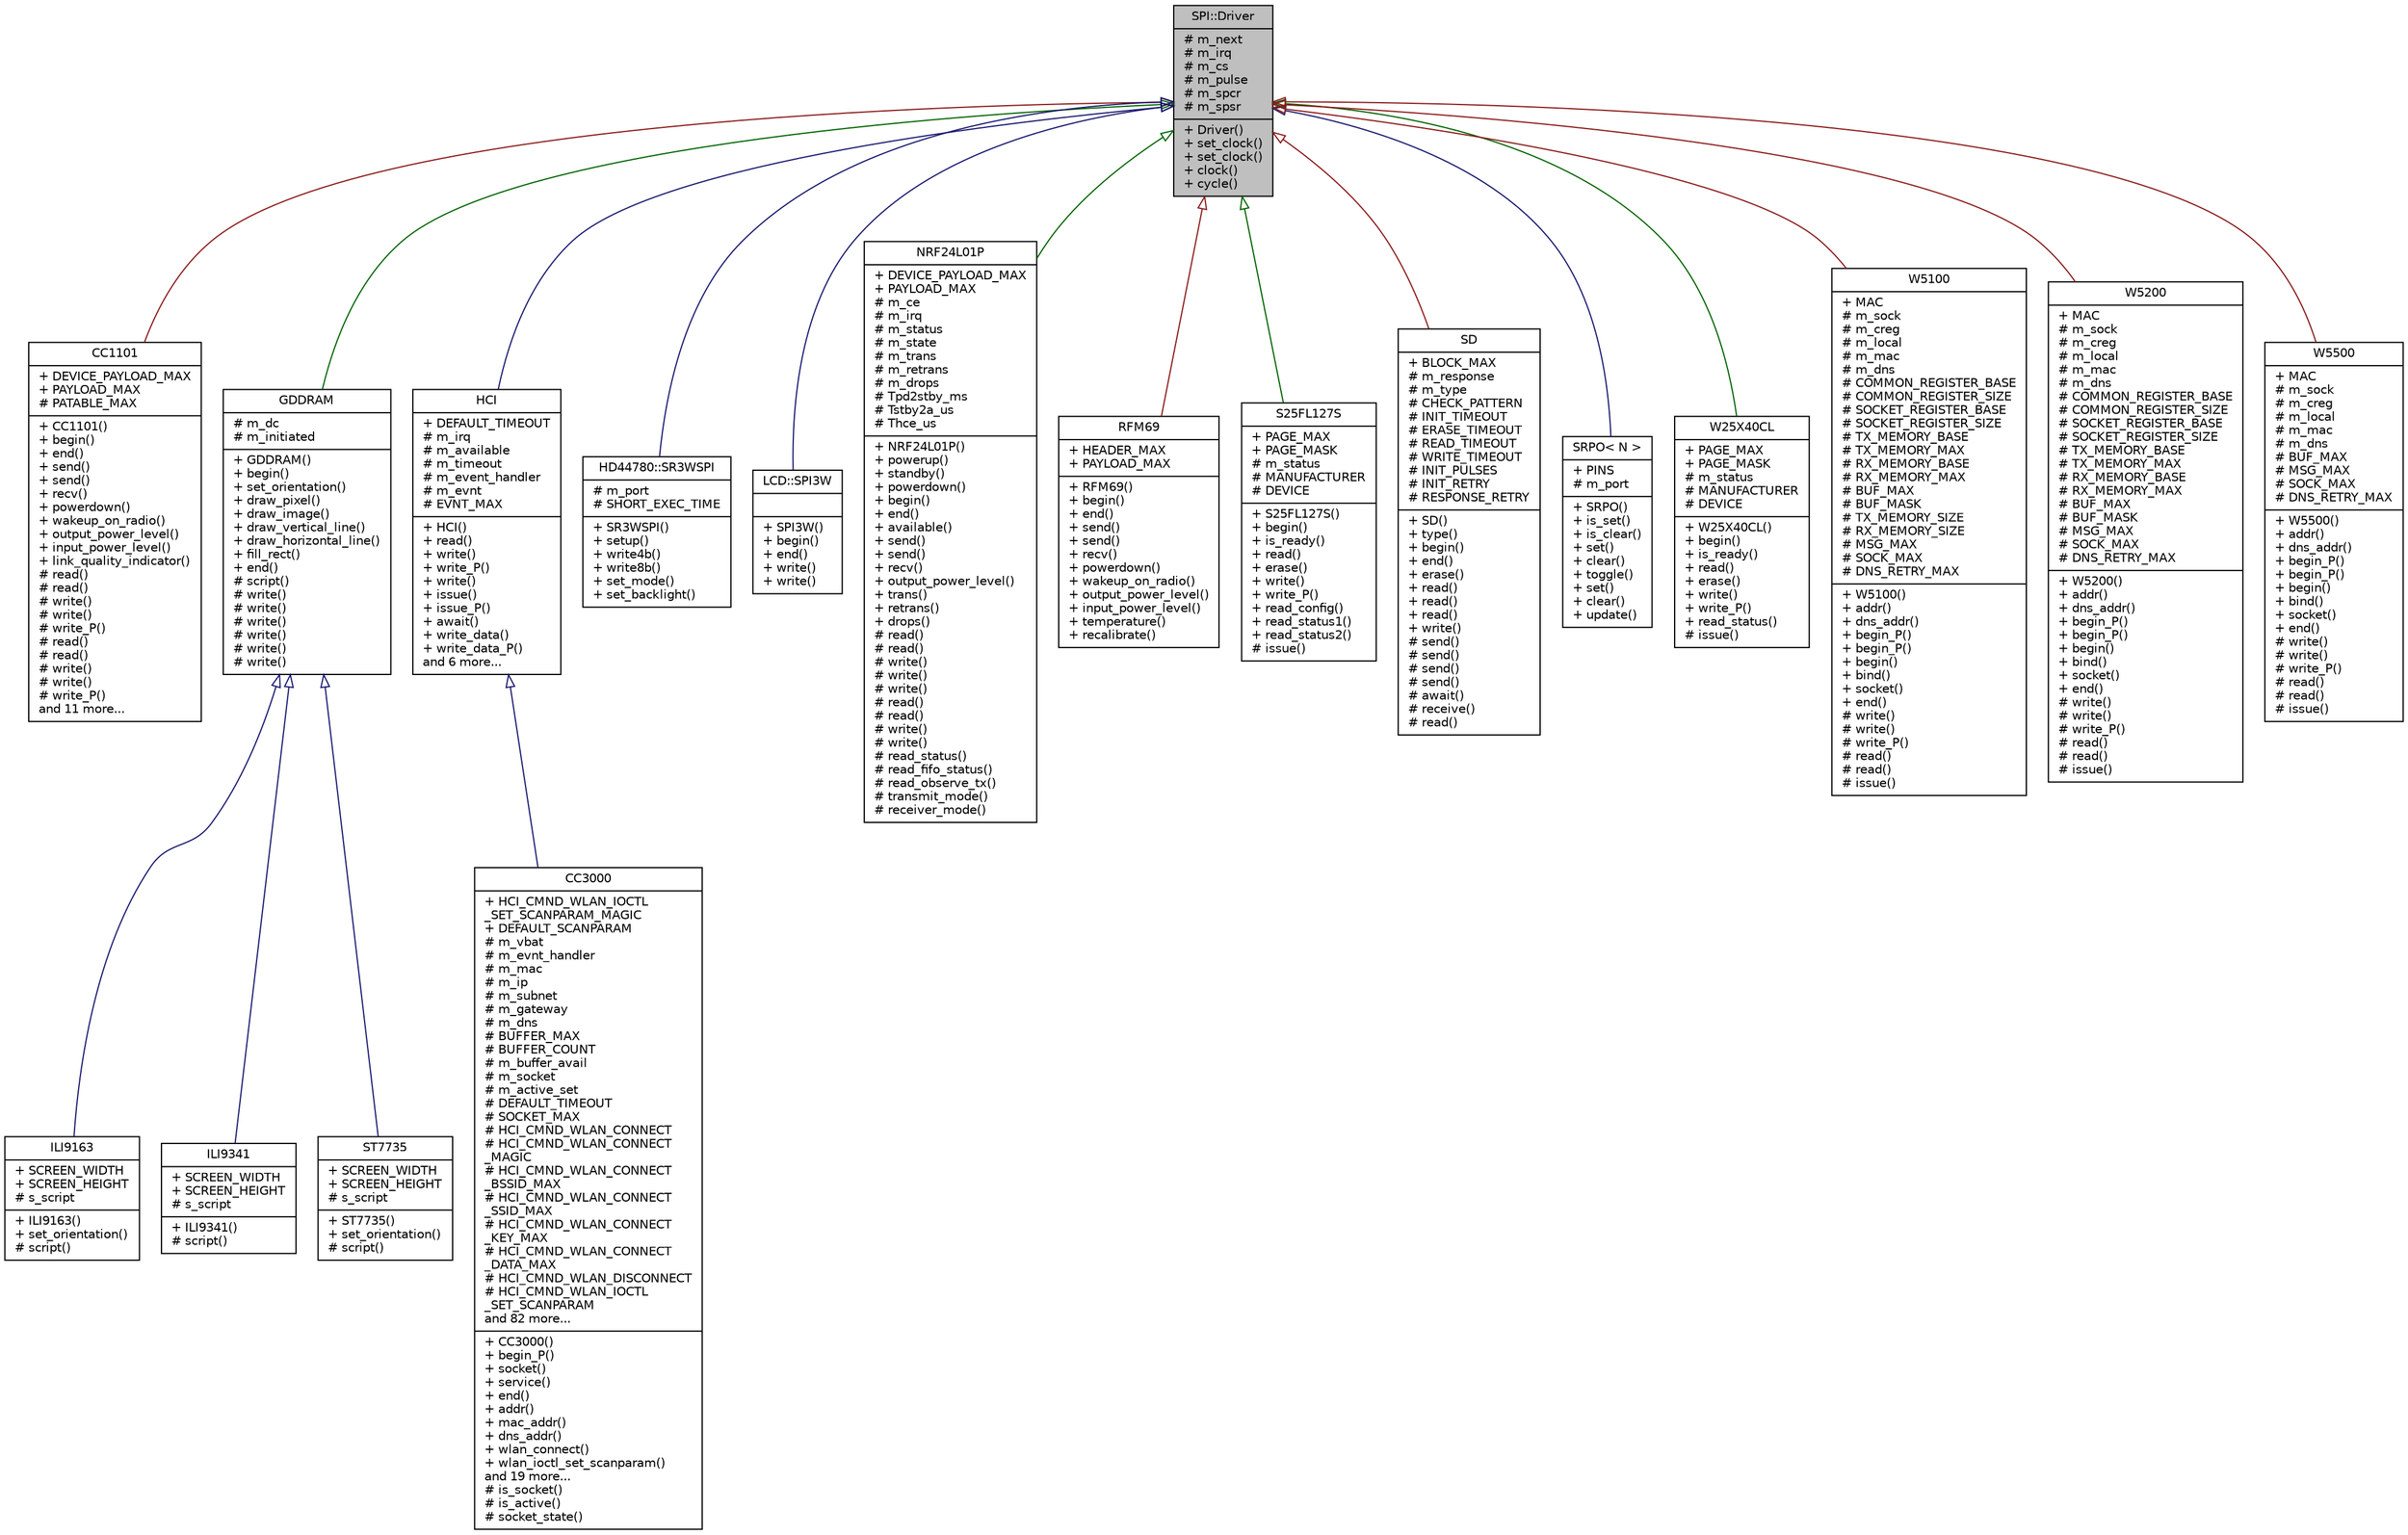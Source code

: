 digraph "SPI::Driver"
{
  edge [fontname="Helvetica",fontsize="10",labelfontname="Helvetica",labelfontsize="10"];
  node [fontname="Helvetica",fontsize="10",shape=record];
  Node1 [label="{SPI::Driver\n|# m_next\l# m_irq\l# m_cs\l# m_pulse\l# m_spcr\l# m_spsr\l|+ Driver()\l+ set_clock()\l+ set_clock()\l+ clock()\l+ cycle()\l}",height=0.2,width=0.4,color="black", fillcolor="grey75", style="filled", fontcolor="black"];
  Node1 -> Node2 [dir="back",color="firebrick4",fontsize="10",style="solid",arrowtail="onormal",fontname="Helvetica"];
  Node2 [label="{CC1101\n|+ DEVICE_PAYLOAD_MAX\l+ PAYLOAD_MAX\l# PATABLE_MAX\l|+ CC1101()\l+ begin()\l+ end()\l+ send()\l+ send()\l+ recv()\l+ powerdown()\l+ wakeup_on_radio()\l+ output_power_level()\l+ input_power_level()\l+ link_quality_indicator()\l# read()\l# read()\l# write()\l# write()\l# write_P()\l# read()\l# read()\l# write()\l# write()\l# write_P()\land 11 more...\l}",height=0.2,width=0.4,color="black", fillcolor="white", style="filled",URL="$d6/d29/classCC1101.html"];
  Node1 -> Node3 [dir="back",color="darkgreen",fontsize="10",style="solid",arrowtail="onormal",fontname="Helvetica"];
  Node3 [label="{GDDRAM\n|# m_dc\l# m_initiated\l|+ GDDRAM()\l+ begin()\l+ set_orientation()\l+ draw_pixel()\l+ draw_image()\l+ draw_vertical_line()\l+ draw_horizontal_line()\l+ fill_rect()\l+ end()\l# script()\l# write()\l# write()\l# write()\l# write()\l# write()\l# write()\l}",height=0.2,width=0.4,color="black", fillcolor="white", style="filled",URL="$d2/dd7/classGDDRAM.html"];
  Node3 -> Node4 [dir="back",color="midnightblue",fontsize="10",style="solid",arrowtail="onormal",fontname="Helvetica"];
  Node4 [label="{ILI9163\n|+ SCREEN_WIDTH\l+ SCREEN_HEIGHT\l# s_script\l|+ ILI9163()\l+ set_orientation()\l# script()\l}",height=0.2,width=0.4,color="black", fillcolor="white", style="filled",URL="$d1/d5a/classILI9163.html"];
  Node3 -> Node5 [dir="back",color="midnightblue",fontsize="10",style="solid",arrowtail="onormal",fontname="Helvetica"];
  Node5 [label="{ILI9341\n|+ SCREEN_WIDTH\l+ SCREEN_HEIGHT\l# s_script\l|+ ILI9341()\l# script()\l}",height=0.2,width=0.4,color="black", fillcolor="white", style="filled",URL="$d9/db3/classILI9341.html"];
  Node3 -> Node6 [dir="back",color="midnightblue",fontsize="10",style="solid",arrowtail="onormal",fontname="Helvetica"];
  Node6 [label="{ST7735\n|+ SCREEN_WIDTH\l+ SCREEN_HEIGHT\l# s_script\l|+ ST7735()\l+ set_orientation()\l# script()\l}",height=0.2,width=0.4,color="black", fillcolor="white", style="filled",URL="$dc/d6e/classST7735.html"];
  Node1 -> Node7 [dir="back",color="midnightblue",fontsize="10",style="solid",arrowtail="onormal",fontname="Helvetica"];
  Node7 [label="{HCI\n|+ DEFAULT_TIMEOUT\l# m_irq\l# m_available\l# m_timeout\l# m_event_handler\l# m_evnt\l# EVNT_MAX\l|+ HCI()\l+ read()\l+ write()\l+ write_P()\l+ write()\l+ issue()\l+ issue_P()\l+ await()\l+ write_data()\l+ write_data_P()\land 6 more...\l}",height=0.2,width=0.4,color="black", fillcolor="white", style="filled",URL="$d6/d93/classHCI.html"];
  Node7 -> Node8 [dir="back",color="midnightblue",fontsize="10",style="solid",arrowtail="onormal",fontname="Helvetica"];
  Node8 [label="{CC3000\n|+ HCI_CMND_WLAN_IOCTL\l_SET_SCANPARAM_MAGIC\l+ DEFAULT_SCANPARAM\l# m_vbat\l# m_evnt_handler\l# m_mac\l# m_ip\l# m_subnet\l# m_gateway\l# m_dns\l# BUFFER_MAX\l# BUFFER_COUNT\l# m_buffer_avail\l# m_socket\l# m_active_set\l# DEFAULT_TIMEOUT\l# SOCKET_MAX\l# HCI_CMND_WLAN_CONNECT\l# HCI_CMND_WLAN_CONNECT\l_MAGIC\l# HCI_CMND_WLAN_CONNECT\l_BSSID_MAX\l# HCI_CMND_WLAN_CONNECT\l_SSID_MAX\l# HCI_CMND_WLAN_CONNECT\l_KEY_MAX\l# HCI_CMND_WLAN_CONNECT\l_DATA_MAX\l# HCI_CMND_WLAN_DISCONNECT\l# HCI_CMND_WLAN_IOCTL\l_SET_SCANPARAM\land 82 more...\l|+ CC3000()\l+ begin_P()\l+ socket()\l+ service()\l+ end()\l+ addr()\l+ mac_addr()\l+ dns_addr()\l+ wlan_connect()\l+ wlan_ioctl_set_scanparam()\land 19 more...\l# is_socket()\l# is_active()\l# socket_state()\l}",height=0.2,width=0.4,color="black", fillcolor="white", style="filled",URL="$dd/d6c/classCC3000.html"];
  Node1 -> Node9 [dir="back",color="midnightblue",fontsize="10",style="solid",arrowtail="onormal",fontname="Helvetica"];
  Node9 [label="{HD44780::SR3WSPI\n|# m_port\l# SHORT_EXEC_TIME\l|+ SR3WSPI()\l+ setup()\l+ write4b()\l+ write8b()\l+ set_mode()\l+ set_backlight()\l}",height=0.2,width=0.4,color="black", fillcolor="white", style="filled",URL="$d8/de8/classHD44780_1_1SR3WSPI.html"];
  Node1 -> Node10 [dir="back",color="midnightblue",fontsize="10",style="solid",arrowtail="onormal",fontname="Helvetica"];
  Node10 [label="{LCD::SPI3W\n||+ SPI3W()\l+ begin()\l+ end()\l+ write()\l+ write()\l}",height=0.2,width=0.4,color="black", fillcolor="white", style="filled",URL="$db/d26/classLCD_1_1SPI3W.html"];
  Node1 -> Node11 [dir="back",color="darkgreen",fontsize="10",style="solid",arrowtail="onormal",fontname="Helvetica"];
  Node11 [label="{NRF24L01P\n|+ DEVICE_PAYLOAD_MAX\l+ PAYLOAD_MAX\l# m_ce\l# m_irq\l# m_status\l# m_state\l# m_trans\l# m_retrans\l# m_drops\l# Tpd2stby_ms\l# Tstby2a_us\l# Thce_us\l|+ NRF24L01P()\l+ powerup()\l+ standby()\l+ powerdown()\l+ begin()\l+ end()\l+ available()\l+ send()\l+ send()\l+ recv()\l+ output_power_level()\l+ trans()\l+ retrans()\l+ drops()\l# read()\l# read()\l# write()\l# write()\l# write()\l# read()\l# read()\l# write()\l# write()\l# read_status()\l# read_fifo_status()\l# read_observe_tx()\l# transmit_mode()\l# receiver_mode()\l}",height=0.2,width=0.4,color="black", fillcolor="white", style="filled",URL="$d9/d4e/classNRF24L01P.html"];
  Node1 -> Node12 [dir="back",color="firebrick4",fontsize="10",style="solid",arrowtail="onormal",fontname="Helvetica"];
  Node12 [label="{RFM69\n|+ HEADER_MAX\l+ PAYLOAD_MAX\l|+ RFM69()\l+ begin()\l+ end()\l+ send()\l+ send()\l+ recv()\l+ powerdown()\l+ wakeup_on_radio()\l+ output_power_level()\l+ input_power_level()\l+ temperature()\l+ recalibrate()\l}",height=0.2,width=0.4,color="black", fillcolor="white", style="filled",URL="$dd/da5/classRFM69.html"];
  Node1 -> Node13 [dir="back",color="darkgreen",fontsize="10",style="solid",arrowtail="onormal",fontname="Helvetica"];
  Node13 [label="{S25FL127S\n|+ PAGE_MAX\l+ PAGE_MASK\l# m_status\l# MANUFACTURER\l# DEVICE\l|+ S25FL127S()\l+ begin()\l+ is_ready()\l+ read()\l+ erase()\l+ write()\l+ write_P()\l+ read_config()\l+ read_status1()\l+ read_status2()\l# issue()\l}",height=0.2,width=0.4,color="black", fillcolor="white", style="filled",URL="$d1/dcc/classS25FL127S.html"];
  Node1 -> Node14 [dir="back",color="firebrick4",fontsize="10",style="solid",arrowtail="onormal",fontname="Helvetica"];
  Node14 [label="{SD\n|+ BLOCK_MAX\l# m_response\l# m_type\l# CHECK_PATTERN\l# INIT_TIMEOUT\l# ERASE_TIMEOUT\l# READ_TIMEOUT\l# WRITE_TIMEOUT\l# INIT_PULSES\l# INIT_RETRY\l# RESPONSE_RETRY\l|+ SD()\l+ type()\l+ begin()\l+ end()\l+ erase()\l+ read()\l+ read()\l+ read()\l+ write()\l# send()\l# send()\l# send()\l# send()\l# await()\l# receive()\l# read()\l}",height=0.2,width=0.4,color="black", fillcolor="white", style="filled",URL="$d7/da3/classSD.html"];
  Node1 -> Node15 [dir="back",color="midnightblue",fontsize="10",style="solid",arrowtail="onormal",fontname="Helvetica"];
  Node15 [label="{SRPO\< N \>\n|+ PINS\l# m_port\l|+ SRPO()\l+ is_set()\l+ is_clear()\l+ set()\l+ clear()\l+ toggle()\l+ set()\l+ clear()\l+ update()\l}",height=0.2,width=0.4,color="black", fillcolor="white", style="filled",URL="$de/d8f/classSRPO.html"];
  Node1 -> Node16 [dir="back",color="darkgreen",fontsize="10",style="solid",arrowtail="onormal",fontname="Helvetica"];
  Node16 [label="{W25X40CL\n|+ PAGE_MAX\l+ PAGE_MASK\l# m_status\l# MANUFACTURER\l# DEVICE\l|+ W25X40CL()\l+ begin()\l+ is_ready()\l+ read()\l+ erase()\l+ write()\l+ write_P()\l+ read_status()\l# issue()\l}",height=0.2,width=0.4,color="black", fillcolor="white", style="filled",URL="$d4/dea/classW25X40CL.html"];
  Node1 -> Node17 [dir="back",color="firebrick4",fontsize="10",style="solid",arrowtail="onormal",fontname="Helvetica"];
  Node17 [label="{W5100\n|+ MAC\l# m_sock\l# m_creg\l# m_local\l# m_mac\l# m_dns\l# COMMON_REGISTER_BASE\l# COMMON_REGISTER_SIZE\l# SOCKET_REGISTER_BASE\l# SOCKET_REGISTER_SIZE\l# TX_MEMORY_BASE\l# TX_MEMORY_MAX\l# RX_MEMORY_BASE\l# RX_MEMORY_MAX\l# BUF_MAX\l# BUF_MASK\l# TX_MEMORY_SIZE\l# RX_MEMORY_SIZE\l# MSG_MAX\l# SOCK_MAX\l# DNS_RETRY_MAX\l|+ W5100()\l+ addr()\l+ dns_addr()\l+ begin_P()\l+ begin_P()\l+ begin()\l+ bind()\l+ socket()\l+ end()\l# write()\l# write()\l# write_P()\l# read()\l# read()\l# issue()\l}",height=0.2,width=0.4,color="black", fillcolor="white", style="filled",URL="$d4/d99/classW5100.html"];
  Node1 -> Node18 [dir="back",color="firebrick4",fontsize="10",style="solid",arrowtail="onormal",fontname="Helvetica"];
  Node18 [label="{W5200\n|+ MAC\l# m_sock\l# m_creg\l# m_local\l# m_mac\l# m_dns\l# COMMON_REGISTER_BASE\l# COMMON_REGISTER_SIZE\l# SOCKET_REGISTER_BASE\l# SOCKET_REGISTER_SIZE\l# TX_MEMORY_BASE\l# TX_MEMORY_MAX\l# RX_MEMORY_BASE\l# RX_MEMORY_MAX\l# BUF_MAX\l# BUF_MASK\l# MSG_MAX\l# SOCK_MAX\l# DNS_RETRY_MAX\l|+ W5200()\l+ addr()\l+ dns_addr()\l+ begin_P()\l+ begin_P()\l+ begin()\l+ bind()\l+ socket()\l+ end()\l# write()\l# write()\l# write_P()\l# read()\l# read()\l# issue()\l}",height=0.2,width=0.4,color="black", fillcolor="white", style="filled",URL="$d7/d1c/classW5200.html"];
  Node1 -> Node19 [dir="back",color="firebrick4",fontsize="10",style="solid",arrowtail="onormal",fontname="Helvetica"];
  Node19 [label="{W5500\n|+ MAC\l# m_sock\l# m_creg\l# m_local\l# m_mac\l# m_dns\l# BUF_MAX\l# MSG_MAX\l# SOCK_MAX\l# DNS_RETRY_MAX\l|+ W5500()\l+ addr()\l+ dns_addr()\l+ begin_P()\l+ begin_P()\l+ begin()\l+ bind()\l+ socket()\l+ end()\l# write()\l# write()\l# write_P()\l# read()\l# read()\l# issue()\l}",height=0.2,width=0.4,color="black", fillcolor="white", style="filled",URL="$db/dcc/classW5500.html"];
}
